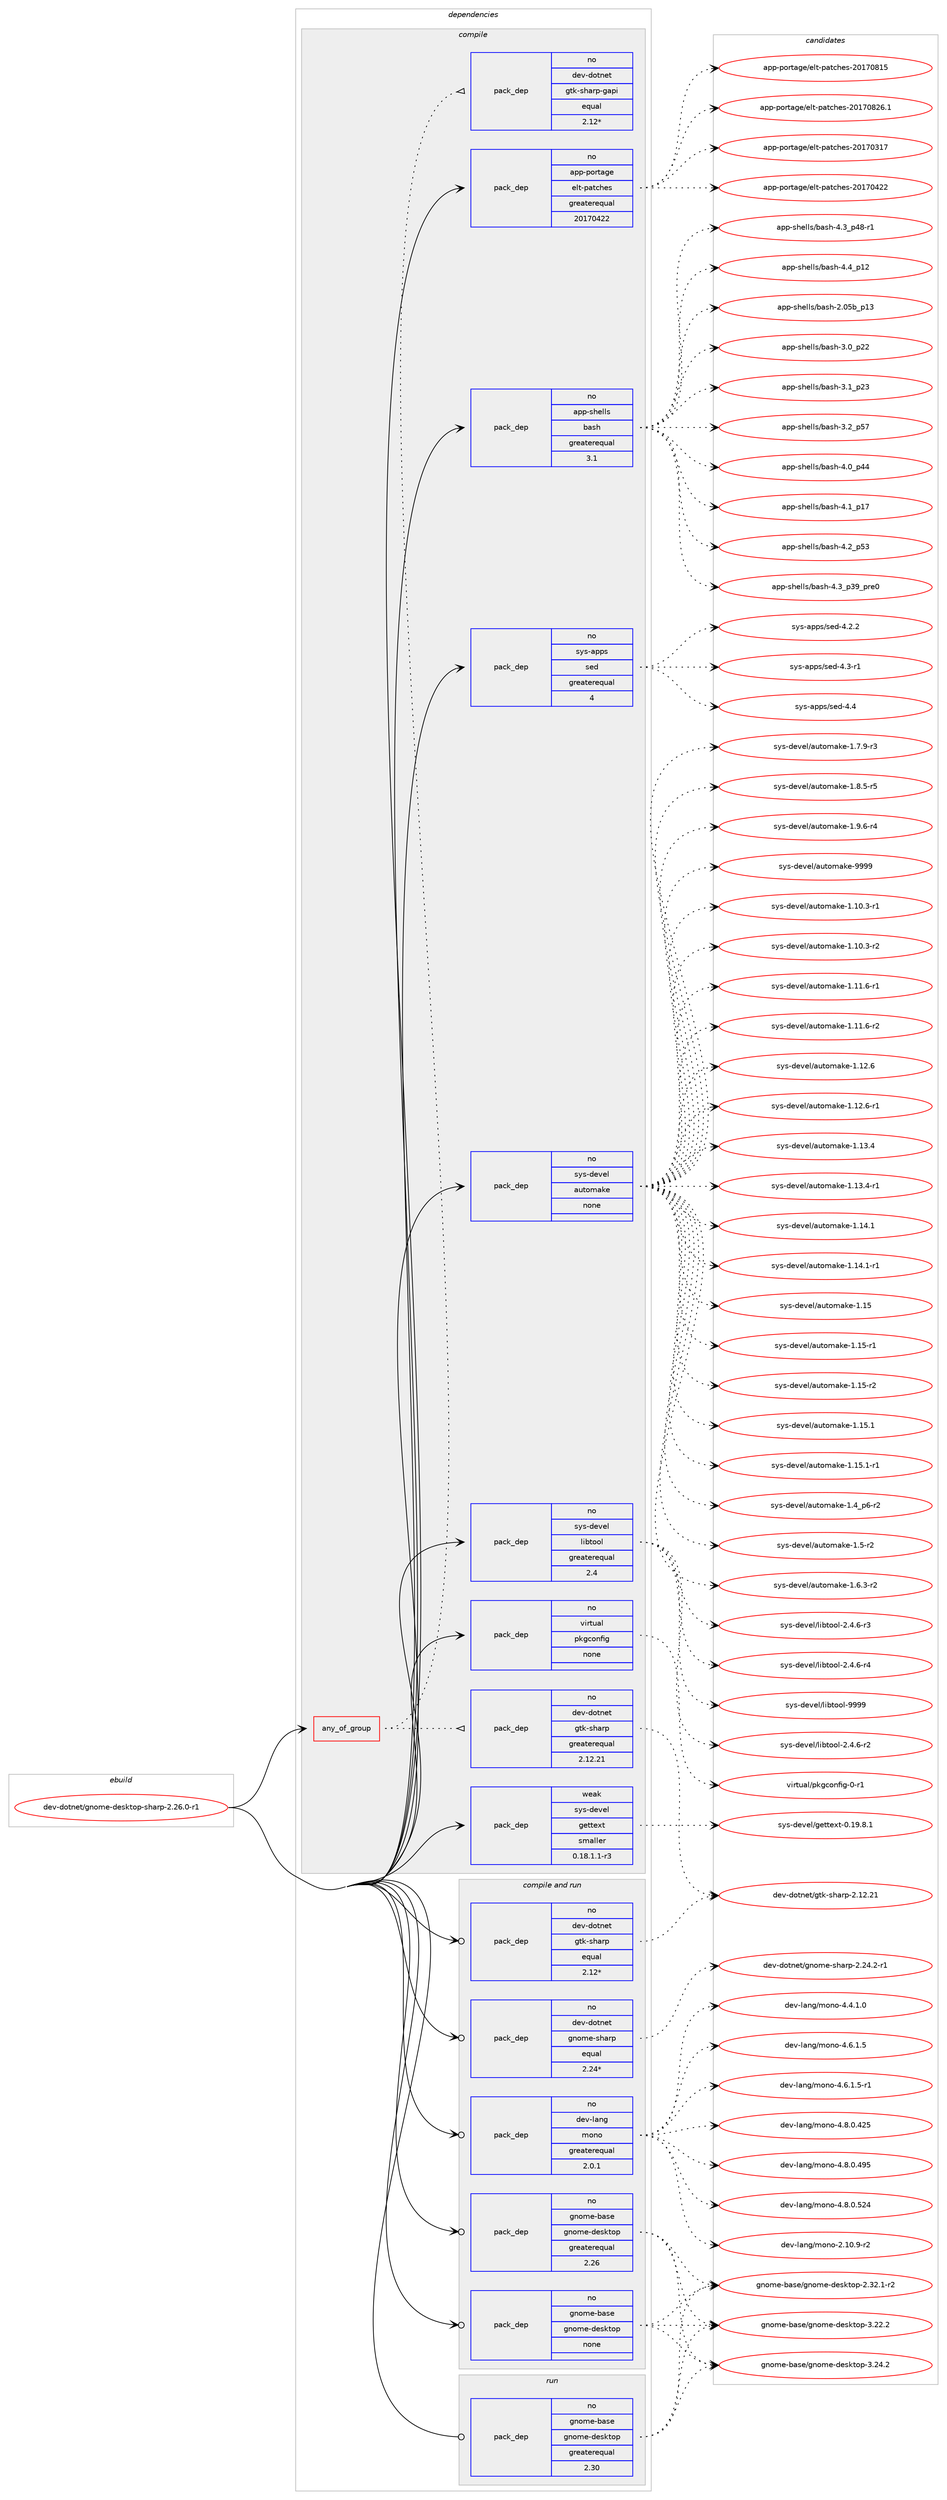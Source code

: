 digraph prolog {

# *************
# Graph options
# *************

newrank=true;
concentrate=true;
compound=true;
graph [rankdir=LR,fontname=Helvetica,fontsize=10,ranksep=1.5];#, ranksep=2.5, nodesep=0.2];
edge  [arrowhead=vee];
node  [fontname=Helvetica,fontsize=10];

# **********
# The ebuild
# **********

subgraph cluster_leftcol {
color=gray;
rank=same;
label=<<i>ebuild</i>>;
id [label="dev-dotnet/gnome-desktop-sharp-2.26.0-r1", color=red, width=4, href="../dev-dotnet/gnome-desktop-sharp-2.26.0-r1.svg"];
}

# ****************
# The dependencies
# ****************

subgraph cluster_midcol {
color=gray;
label=<<i>dependencies</i>>;
subgraph cluster_compile {
fillcolor="#eeeeee";
style=filled;
label=<<i>compile</i>>;
subgraph any1555 {
dependency71415 [label=<<TABLE BORDER="0" CELLBORDER="1" CELLSPACING="0" CELLPADDING="4"><TR><TD CELLPADDING="10">any_of_group</TD></TR></TABLE>>, shape=none, color=red];subgraph pack52362 {
dependency71416 [label=<<TABLE BORDER="0" CELLBORDER="1" CELLSPACING="0" CELLPADDING="4" WIDTH="220"><TR><TD ROWSPAN="6" CELLPADDING="30">pack_dep</TD></TR><TR><TD WIDTH="110">no</TD></TR><TR><TD>dev-dotnet</TD></TR><TR><TD>gtk-sharp</TD></TR><TR><TD>greaterequal</TD></TR><TR><TD>2.12.21</TD></TR></TABLE>>, shape=none, color=blue];
}
dependency71415:e -> dependency71416:w [weight=20,style="dotted",arrowhead="oinv"];
subgraph pack52363 {
dependency71417 [label=<<TABLE BORDER="0" CELLBORDER="1" CELLSPACING="0" CELLPADDING="4" WIDTH="220"><TR><TD ROWSPAN="6" CELLPADDING="30">pack_dep</TD></TR><TR><TD WIDTH="110">no</TD></TR><TR><TD>dev-dotnet</TD></TR><TR><TD>gtk-sharp-gapi</TD></TR><TR><TD>equal</TD></TR><TR><TD>2.12*</TD></TR></TABLE>>, shape=none, color=blue];
}
dependency71415:e -> dependency71417:w [weight=20,style="dotted",arrowhead="oinv"];
}
id:e -> dependency71415:w [weight=20,style="solid",arrowhead="vee"];
subgraph pack52364 {
dependency71418 [label=<<TABLE BORDER="0" CELLBORDER="1" CELLSPACING="0" CELLPADDING="4" WIDTH="220"><TR><TD ROWSPAN="6" CELLPADDING="30">pack_dep</TD></TR><TR><TD WIDTH="110">no</TD></TR><TR><TD>app-portage</TD></TR><TR><TD>elt-patches</TD></TR><TR><TD>greaterequal</TD></TR><TR><TD>20170422</TD></TR></TABLE>>, shape=none, color=blue];
}
id:e -> dependency71418:w [weight=20,style="solid",arrowhead="vee"];
subgraph pack52365 {
dependency71419 [label=<<TABLE BORDER="0" CELLBORDER="1" CELLSPACING="0" CELLPADDING="4" WIDTH="220"><TR><TD ROWSPAN="6" CELLPADDING="30">pack_dep</TD></TR><TR><TD WIDTH="110">no</TD></TR><TR><TD>app-shells</TD></TR><TR><TD>bash</TD></TR><TR><TD>greaterequal</TD></TR><TR><TD>3.1</TD></TR></TABLE>>, shape=none, color=blue];
}
id:e -> dependency71419:w [weight=20,style="solid",arrowhead="vee"];
subgraph pack52366 {
dependency71420 [label=<<TABLE BORDER="0" CELLBORDER="1" CELLSPACING="0" CELLPADDING="4" WIDTH="220"><TR><TD ROWSPAN="6" CELLPADDING="30">pack_dep</TD></TR><TR><TD WIDTH="110">no</TD></TR><TR><TD>sys-apps</TD></TR><TR><TD>sed</TD></TR><TR><TD>greaterequal</TD></TR><TR><TD>4</TD></TR></TABLE>>, shape=none, color=blue];
}
id:e -> dependency71420:w [weight=20,style="solid",arrowhead="vee"];
subgraph pack52367 {
dependency71421 [label=<<TABLE BORDER="0" CELLBORDER="1" CELLSPACING="0" CELLPADDING="4" WIDTH="220"><TR><TD ROWSPAN="6" CELLPADDING="30">pack_dep</TD></TR><TR><TD WIDTH="110">no</TD></TR><TR><TD>sys-devel</TD></TR><TR><TD>automake</TD></TR><TR><TD>none</TD></TR><TR><TD></TD></TR></TABLE>>, shape=none, color=blue];
}
id:e -> dependency71421:w [weight=20,style="solid",arrowhead="vee"];
subgraph pack52368 {
dependency71422 [label=<<TABLE BORDER="0" CELLBORDER="1" CELLSPACING="0" CELLPADDING="4" WIDTH="220"><TR><TD ROWSPAN="6" CELLPADDING="30">pack_dep</TD></TR><TR><TD WIDTH="110">no</TD></TR><TR><TD>sys-devel</TD></TR><TR><TD>libtool</TD></TR><TR><TD>greaterequal</TD></TR><TR><TD>2.4</TD></TR></TABLE>>, shape=none, color=blue];
}
id:e -> dependency71422:w [weight=20,style="solid",arrowhead="vee"];
subgraph pack52369 {
dependency71423 [label=<<TABLE BORDER="0" CELLBORDER="1" CELLSPACING="0" CELLPADDING="4" WIDTH="220"><TR><TD ROWSPAN="6" CELLPADDING="30">pack_dep</TD></TR><TR><TD WIDTH="110">no</TD></TR><TR><TD>virtual</TD></TR><TR><TD>pkgconfig</TD></TR><TR><TD>none</TD></TR><TR><TD></TD></TR></TABLE>>, shape=none, color=blue];
}
id:e -> dependency71423:w [weight=20,style="solid",arrowhead="vee"];
subgraph pack52370 {
dependency71424 [label=<<TABLE BORDER="0" CELLBORDER="1" CELLSPACING="0" CELLPADDING="4" WIDTH="220"><TR><TD ROWSPAN="6" CELLPADDING="30">pack_dep</TD></TR><TR><TD WIDTH="110">weak</TD></TR><TR><TD>sys-devel</TD></TR><TR><TD>gettext</TD></TR><TR><TD>smaller</TD></TR><TR><TD>0.18.1.1-r3</TD></TR></TABLE>>, shape=none, color=blue];
}
id:e -> dependency71424:w [weight=20,style="solid",arrowhead="vee"];
}
subgraph cluster_compileandrun {
fillcolor="#eeeeee";
style=filled;
label=<<i>compile and run</i>>;
subgraph pack52371 {
dependency71425 [label=<<TABLE BORDER="0" CELLBORDER="1" CELLSPACING="0" CELLPADDING="4" WIDTH="220"><TR><TD ROWSPAN="6" CELLPADDING="30">pack_dep</TD></TR><TR><TD WIDTH="110">no</TD></TR><TR><TD>dev-dotnet</TD></TR><TR><TD>gnome-sharp</TD></TR><TR><TD>equal</TD></TR><TR><TD>2.24*</TD></TR></TABLE>>, shape=none, color=blue];
}
id:e -> dependency71425:w [weight=20,style="solid",arrowhead="odotvee"];
subgraph pack52372 {
dependency71426 [label=<<TABLE BORDER="0" CELLBORDER="1" CELLSPACING="0" CELLPADDING="4" WIDTH="220"><TR><TD ROWSPAN="6" CELLPADDING="30">pack_dep</TD></TR><TR><TD WIDTH="110">no</TD></TR><TR><TD>dev-dotnet</TD></TR><TR><TD>gtk-sharp</TD></TR><TR><TD>equal</TD></TR><TR><TD>2.12*</TD></TR></TABLE>>, shape=none, color=blue];
}
id:e -> dependency71426:w [weight=20,style="solid",arrowhead="odotvee"];
subgraph pack52373 {
dependency71427 [label=<<TABLE BORDER="0" CELLBORDER="1" CELLSPACING="0" CELLPADDING="4" WIDTH="220"><TR><TD ROWSPAN="6" CELLPADDING="30">pack_dep</TD></TR><TR><TD WIDTH="110">no</TD></TR><TR><TD>dev-lang</TD></TR><TR><TD>mono</TD></TR><TR><TD>greaterequal</TD></TR><TR><TD>2.0.1</TD></TR></TABLE>>, shape=none, color=blue];
}
id:e -> dependency71427:w [weight=20,style="solid",arrowhead="odotvee"];
subgraph pack52374 {
dependency71428 [label=<<TABLE BORDER="0" CELLBORDER="1" CELLSPACING="0" CELLPADDING="4" WIDTH="220"><TR><TD ROWSPAN="6" CELLPADDING="30">pack_dep</TD></TR><TR><TD WIDTH="110">no</TD></TR><TR><TD>gnome-base</TD></TR><TR><TD>gnome-desktop</TD></TR><TR><TD>greaterequal</TD></TR><TR><TD>2.26</TD></TR></TABLE>>, shape=none, color=blue];
}
id:e -> dependency71428:w [weight=20,style="solid",arrowhead="odotvee"];
subgraph pack52375 {
dependency71429 [label=<<TABLE BORDER="0" CELLBORDER="1" CELLSPACING="0" CELLPADDING="4" WIDTH="220"><TR><TD ROWSPAN="6" CELLPADDING="30">pack_dep</TD></TR><TR><TD WIDTH="110">no</TD></TR><TR><TD>gnome-base</TD></TR><TR><TD>gnome-desktop</TD></TR><TR><TD>none</TD></TR><TR><TD></TD></TR></TABLE>>, shape=none, color=blue];
}
id:e -> dependency71429:w [weight=20,style="solid",arrowhead="odotvee"];
}
subgraph cluster_run {
fillcolor="#eeeeee";
style=filled;
label=<<i>run</i>>;
subgraph pack52376 {
dependency71430 [label=<<TABLE BORDER="0" CELLBORDER="1" CELLSPACING="0" CELLPADDING="4" WIDTH="220"><TR><TD ROWSPAN="6" CELLPADDING="30">pack_dep</TD></TR><TR><TD WIDTH="110">no</TD></TR><TR><TD>gnome-base</TD></TR><TR><TD>gnome-desktop</TD></TR><TR><TD>greaterequal</TD></TR><TR><TD>2.30</TD></TR></TABLE>>, shape=none, color=blue];
}
id:e -> dependency71430:w [weight=20,style="solid",arrowhead="odot"];
}
}

# **************
# The candidates
# **************

subgraph cluster_choices {
rank=same;
color=gray;
label=<<i>candidates</i>>;

subgraph choice52362 {
color=black;
nodesep=1;
choice100101118451001111161101011164710311610745115104971141124550464950465049 [label="dev-dotnet/gtk-sharp-2.12.21", color=red, width=4,href="../dev-dotnet/gtk-sharp-2.12.21.svg"];
dependency71416:e -> choice100101118451001111161101011164710311610745115104971141124550464950465049:w [style=dotted,weight="100"];
}
subgraph choice52363 {
color=black;
nodesep=1;
}
subgraph choice52364 {
color=black;
nodesep=1;
choice97112112451121111141169710310147101108116451129711699104101115455048495548514955 [label="app-portage/elt-patches-20170317", color=red, width=4,href="../app-portage/elt-patches-20170317.svg"];
choice97112112451121111141169710310147101108116451129711699104101115455048495548525050 [label="app-portage/elt-patches-20170422", color=red, width=4,href="../app-portage/elt-patches-20170422.svg"];
choice97112112451121111141169710310147101108116451129711699104101115455048495548564953 [label="app-portage/elt-patches-20170815", color=red, width=4,href="../app-portage/elt-patches-20170815.svg"];
choice971121124511211111411697103101471011081164511297116991041011154550484955485650544649 [label="app-portage/elt-patches-20170826.1", color=red, width=4,href="../app-portage/elt-patches-20170826.1.svg"];
dependency71418:e -> choice97112112451121111141169710310147101108116451129711699104101115455048495548514955:w [style=dotted,weight="100"];
dependency71418:e -> choice97112112451121111141169710310147101108116451129711699104101115455048495548525050:w [style=dotted,weight="100"];
dependency71418:e -> choice97112112451121111141169710310147101108116451129711699104101115455048495548564953:w [style=dotted,weight="100"];
dependency71418:e -> choice971121124511211111411697103101471011081164511297116991041011154550484955485650544649:w [style=dotted,weight="100"];
}
subgraph choice52365 {
color=black;
nodesep=1;
choice9711211245115104101108108115479897115104455046485398951124951 [label="app-shells/bash-2.05b_p13", color=red, width=4,href="../app-shells/bash-2.05b_p13.svg"];
choice971121124511510410110810811547989711510445514648951125050 [label="app-shells/bash-3.0_p22", color=red, width=4,href="../app-shells/bash-3.0_p22.svg"];
choice971121124511510410110810811547989711510445514649951125051 [label="app-shells/bash-3.1_p23", color=red, width=4,href="../app-shells/bash-3.1_p23.svg"];
choice971121124511510410110810811547989711510445514650951125355 [label="app-shells/bash-3.2_p57", color=red, width=4,href="../app-shells/bash-3.2_p57.svg"];
choice971121124511510410110810811547989711510445524648951125252 [label="app-shells/bash-4.0_p44", color=red, width=4,href="../app-shells/bash-4.0_p44.svg"];
choice971121124511510410110810811547989711510445524649951124955 [label="app-shells/bash-4.1_p17", color=red, width=4,href="../app-shells/bash-4.1_p17.svg"];
choice971121124511510410110810811547989711510445524650951125351 [label="app-shells/bash-4.2_p53", color=red, width=4,href="../app-shells/bash-4.2_p53.svg"];
choice9711211245115104101108108115479897115104455246519511251579511211410148 [label="app-shells/bash-4.3_p39_pre0", color=red, width=4,href="../app-shells/bash-4.3_p39_pre0.svg"];
choice9711211245115104101108108115479897115104455246519511252564511449 [label="app-shells/bash-4.3_p48-r1", color=red, width=4,href="../app-shells/bash-4.3_p48-r1.svg"];
choice971121124511510410110810811547989711510445524652951124950 [label="app-shells/bash-4.4_p12", color=red, width=4,href="../app-shells/bash-4.4_p12.svg"];
dependency71419:e -> choice9711211245115104101108108115479897115104455046485398951124951:w [style=dotted,weight="100"];
dependency71419:e -> choice971121124511510410110810811547989711510445514648951125050:w [style=dotted,weight="100"];
dependency71419:e -> choice971121124511510410110810811547989711510445514649951125051:w [style=dotted,weight="100"];
dependency71419:e -> choice971121124511510410110810811547989711510445514650951125355:w [style=dotted,weight="100"];
dependency71419:e -> choice971121124511510410110810811547989711510445524648951125252:w [style=dotted,weight="100"];
dependency71419:e -> choice971121124511510410110810811547989711510445524649951124955:w [style=dotted,weight="100"];
dependency71419:e -> choice971121124511510410110810811547989711510445524650951125351:w [style=dotted,weight="100"];
dependency71419:e -> choice9711211245115104101108108115479897115104455246519511251579511211410148:w [style=dotted,weight="100"];
dependency71419:e -> choice9711211245115104101108108115479897115104455246519511252564511449:w [style=dotted,weight="100"];
dependency71419:e -> choice971121124511510410110810811547989711510445524652951124950:w [style=dotted,weight="100"];
}
subgraph choice52366 {
color=black;
nodesep=1;
choice115121115459711211211547115101100455246504650 [label="sys-apps/sed-4.2.2", color=red, width=4,href="../sys-apps/sed-4.2.2.svg"];
choice115121115459711211211547115101100455246514511449 [label="sys-apps/sed-4.3-r1", color=red, width=4,href="../sys-apps/sed-4.3-r1.svg"];
choice11512111545971121121154711510110045524652 [label="sys-apps/sed-4.4", color=red, width=4,href="../sys-apps/sed-4.4.svg"];
dependency71420:e -> choice115121115459711211211547115101100455246504650:w [style=dotted,weight="100"];
dependency71420:e -> choice115121115459711211211547115101100455246514511449:w [style=dotted,weight="100"];
dependency71420:e -> choice11512111545971121121154711510110045524652:w [style=dotted,weight="100"];
}
subgraph choice52367 {
color=black;
nodesep=1;
choice11512111545100101118101108479711711611110997107101454946494846514511449 [label="sys-devel/automake-1.10.3-r1", color=red, width=4,href="../sys-devel/automake-1.10.3-r1.svg"];
choice11512111545100101118101108479711711611110997107101454946494846514511450 [label="sys-devel/automake-1.10.3-r2", color=red, width=4,href="../sys-devel/automake-1.10.3-r2.svg"];
choice11512111545100101118101108479711711611110997107101454946494946544511449 [label="sys-devel/automake-1.11.6-r1", color=red, width=4,href="../sys-devel/automake-1.11.6-r1.svg"];
choice11512111545100101118101108479711711611110997107101454946494946544511450 [label="sys-devel/automake-1.11.6-r2", color=red, width=4,href="../sys-devel/automake-1.11.6-r2.svg"];
choice1151211154510010111810110847971171161111099710710145494649504654 [label="sys-devel/automake-1.12.6", color=red, width=4,href="../sys-devel/automake-1.12.6.svg"];
choice11512111545100101118101108479711711611110997107101454946495046544511449 [label="sys-devel/automake-1.12.6-r1", color=red, width=4,href="../sys-devel/automake-1.12.6-r1.svg"];
choice1151211154510010111810110847971171161111099710710145494649514652 [label="sys-devel/automake-1.13.4", color=red, width=4,href="../sys-devel/automake-1.13.4.svg"];
choice11512111545100101118101108479711711611110997107101454946495146524511449 [label="sys-devel/automake-1.13.4-r1", color=red, width=4,href="../sys-devel/automake-1.13.4-r1.svg"];
choice1151211154510010111810110847971171161111099710710145494649524649 [label="sys-devel/automake-1.14.1", color=red, width=4,href="../sys-devel/automake-1.14.1.svg"];
choice11512111545100101118101108479711711611110997107101454946495246494511449 [label="sys-devel/automake-1.14.1-r1", color=red, width=4,href="../sys-devel/automake-1.14.1-r1.svg"];
choice115121115451001011181011084797117116111109971071014549464953 [label="sys-devel/automake-1.15", color=red, width=4,href="../sys-devel/automake-1.15.svg"];
choice1151211154510010111810110847971171161111099710710145494649534511449 [label="sys-devel/automake-1.15-r1", color=red, width=4,href="../sys-devel/automake-1.15-r1.svg"];
choice1151211154510010111810110847971171161111099710710145494649534511450 [label="sys-devel/automake-1.15-r2", color=red, width=4,href="../sys-devel/automake-1.15-r2.svg"];
choice1151211154510010111810110847971171161111099710710145494649534649 [label="sys-devel/automake-1.15.1", color=red, width=4,href="../sys-devel/automake-1.15.1.svg"];
choice11512111545100101118101108479711711611110997107101454946495346494511449 [label="sys-devel/automake-1.15.1-r1", color=red, width=4,href="../sys-devel/automake-1.15.1-r1.svg"];
choice115121115451001011181011084797117116111109971071014549465295112544511450 [label="sys-devel/automake-1.4_p6-r2", color=red, width=4,href="../sys-devel/automake-1.4_p6-r2.svg"];
choice11512111545100101118101108479711711611110997107101454946534511450 [label="sys-devel/automake-1.5-r2", color=red, width=4,href="../sys-devel/automake-1.5-r2.svg"];
choice115121115451001011181011084797117116111109971071014549465446514511450 [label="sys-devel/automake-1.6.3-r2", color=red, width=4,href="../sys-devel/automake-1.6.3-r2.svg"];
choice115121115451001011181011084797117116111109971071014549465546574511451 [label="sys-devel/automake-1.7.9-r3", color=red, width=4,href="../sys-devel/automake-1.7.9-r3.svg"];
choice115121115451001011181011084797117116111109971071014549465646534511453 [label="sys-devel/automake-1.8.5-r5", color=red, width=4,href="../sys-devel/automake-1.8.5-r5.svg"];
choice115121115451001011181011084797117116111109971071014549465746544511452 [label="sys-devel/automake-1.9.6-r4", color=red, width=4,href="../sys-devel/automake-1.9.6-r4.svg"];
choice115121115451001011181011084797117116111109971071014557575757 [label="sys-devel/automake-9999", color=red, width=4,href="../sys-devel/automake-9999.svg"];
dependency71421:e -> choice11512111545100101118101108479711711611110997107101454946494846514511449:w [style=dotted,weight="100"];
dependency71421:e -> choice11512111545100101118101108479711711611110997107101454946494846514511450:w [style=dotted,weight="100"];
dependency71421:e -> choice11512111545100101118101108479711711611110997107101454946494946544511449:w [style=dotted,weight="100"];
dependency71421:e -> choice11512111545100101118101108479711711611110997107101454946494946544511450:w [style=dotted,weight="100"];
dependency71421:e -> choice1151211154510010111810110847971171161111099710710145494649504654:w [style=dotted,weight="100"];
dependency71421:e -> choice11512111545100101118101108479711711611110997107101454946495046544511449:w [style=dotted,weight="100"];
dependency71421:e -> choice1151211154510010111810110847971171161111099710710145494649514652:w [style=dotted,weight="100"];
dependency71421:e -> choice11512111545100101118101108479711711611110997107101454946495146524511449:w [style=dotted,weight="100"];
dependency71421:e -> choice1151211154510010111810110847971171161111099710710145494649524649:w [style=dotted,weight="100"];
dependency71421:e -> choice11512111545100101118101108479711711611110997107101454946495246494511449:w [style=dotted,weight="100"];
dependency71421:e -> choice115121115451001011181011084797117116111109971071014549464953:w [style=dotted,weight="100"];
dependency71421:e -> choice1151211154510010111810110847971171161111099710710145494649534511449:w [style=dotted,weight="100"];
dependency71421:e -> choice1151211154510010111810110847971171161111099710710145494649534511450:w [style=dotted,weight="100"];
dependency71421:e -> choice1151211154510010111810110847971171161111099710710145494649534649:w [style=dotted,weight="100"];
dependency71421:e -> choice11512111545100101118101108479711711611110997107101454946495346494511449:w [style=dotted,weight="100"];
dependency71421:e -> choice115121115451001011181011084797117116111109971071014549465295112544511450:w [style=dotted,weight="100"];
dependency71421:e -> choice11512111545100101118101108479711711611110997107101454946534511450:w [style=dotted,weight="100"];
dependency71421:e -> choice115121115451001011181011084797117116111109971071014549465446514511450:w [style=dotted,weight="100"];
dependency71421:e -> choice115121115451001011181011084797117116111109971071014549465546574511451:w [style=dotted,weight="100"];
dependency71421:e -> choice115121115451001011181011084797117116111109971071014549465646534511453:w [style=dotted,weight="100"];
dependency71421:e -> choice115121115451001011181011084797117116111109971071014549465746544511452:w [style=dotted,weight="100"];
dependency71421:e -> choice115121115451001011181011084797117116111109971071014557575757:w [style=dotted,weight="100"];
}
subgraph choice52368 {
color=black;
nodesep=1;
choice1151211154510010111810110847108105981161111111084550465246544511450 [label="sys-devel/libtool-2.4.6-r2", color=red, width=4,href="../sys-devel/libtool-2.4.6-r2.svg"];
choice1151211154510010111810110847108105981161111111084550465246544511451 [label="sys-devel/libtool-2.4.6-r3", color=red, width=4,href="../sys-devel/libtool-2.4.6-r3.svg"];
choice1151211154510010111810110847108105981161111111084550465246544511452 [label="sys-devel/libtool-2.4.6-r4", color=red, width=4,href="../sys-devel/libtool-2.4.6-r4.svg"];
choice1151211154510010111810110847108105981161111111084557575757 [label="sys-devel/libtool-9999", color=red, width=4,href="../sys-devel/libtool-9999.svg"];
dependency71422:e -> choice1151211154510010111810110847108105981161111111084550465246544511450:w [style=dotted,weight="100"];
dependency71422:e -> choice1151211154510010111810110847108105981161111111084550465246544511451:w [style=dotted,weight="100"];
dependency71422:e -> choice1151211154510010111810110847108105981161111111084550465246544511452:w [style=dotted,weight="100"];
dependency71422:e -> choice1151211154510010111810110847108105981161111111084557575757:w [style=dotted,weight="100"];
}
subgraph choice52369 {
color=black;
nodesep=1;
choice11810511411611797108471121071039911111010210510345484511449 [label="virtual/pkgconfig-0-r1", color=red, width=4,href="../virtual/pkgconfig-0-r1.svg"];
dependency71423:e -> choice11810511411611797108471121071039911111010210510345484511449:w [style=dotted,weight="100"];
}
subgraph choice52370 {
color=black;
nodesep=1;
choice1151211154510010111810110847103101116116101120116454846495746564649 [label="sys-devel/gettext-0.19.8.1", color=red, width=4,href="../sys-devel/gettext-0.19.8.1.svg"];
dependency71424:e -> choice1151211154510010111810110847103101116116101120116454846495746564649:w [style=dotted,weight="100"];
}
subgraph choice52371 {
color=black;
nodesep=1;
choice10010111845100111116110101116471031101111091014511510497114112455046505246504511449 [label="dev-dotnet/gnome-sharp-2.24.2-r1", color=red, width=4,href="../dev-dotnet/gnome-sharp-2.24.2-r1.svg"];
dependency71425:e -> choice10010111845100111116110101116471031101111091014511510497114112455046505246504511449:w [style=dotted,weight="100"];
}
subgraph choice52372 {
color=black;
nodesep=1;
choice100101118451001111161101011164710311610745115104971141124550464950465049 [label="dev-dotnet/gtk-sharp-2.12.21", color=red, width=4,href="../dev-dotnet/gtk-sharp-2.12.21.svg"];
dependency71426:e -> choice100101118451001111161101011164710311610745115104971141124550464950465049:w [style=dotted,weight="100"];
}
subgraph choice52373 {
color=black;
nodesep=1;
choice100101118451089711010347109111110111455046494846574511450 [label="dev-lang/mono-2.10.9-r2", color=red, width=4,href="../dev-lang/mono-2.10.9-r2.svg"];
choice1001011184510897110103471091111101114552465246494648 [label="dev-lang/mono-4.4.1.0", color=red, width=4,href="../dev-lang/mono-4.4.1.0.svg"];
choice1001011184510897110103471091111101114552465446494653 [label="dev-lang/mono-4.6.1.5", color=red, width=4,href="../dev-lang/mono-4.6.1.5.svg"];
choice10010111845108971101034710911111011145524654464946534511449 [label="dev-lang/mono-4.6.1.5-r1", color=red, width=4,href="../dev-lang/mono-4.6.1.5-r1.svg"];
choice10010111845108971101034710911111011145524656464846525053 [label="dev-lang/mono-4.8.0.425", color=red, width=4,href="../dev-lang/mono-4.8.0.425.svg"];
choice10010111845108971101034710911111011145524656464846525753 [label="dev-lang/mono-4.8.0.495", color=red, width=4,href="../dev-lang/mono-4.8.0.495.svg"];
choice10010111845108971101034710911111011145524656464846535052 [label="dev-lang/mono-4.8.0.524", color=red, width=4,href="../dev-lang/mono-4.8.0.524.svg"];
dependency71427:e -> choice100101118451089711010347109111110111455046494846574511450:w [style=dotted,weight="100"];
dependency71427:e -> choice1001011184510897110103471091111101114552465246494648:w [style=dotted,weight="100"];
dependency71427:e -> choice1001011184510897110103471091111101114552465446494653:w [style=dotted,weight="100"];
dependency71427:e -> choice10010111845108971101034710911111011145524654464946534511449:w [style=dotted,weight="100"];
dependency71427:e -> choice10010111845108971101034710911111011145524656464846525053:w [style=dotted,weight="100"];
dependency71427:e -> choice10010111845108971101034710911111011145524656464846525753:w [style=dotted,weight="100"];
dependency71427:e -> choice10010111845108971101034710911111011145524656464846535052:w [style=dotted,weight="100"];
}
subgraph choice52374 {
color=black;
nodesep=1;
choice1031101111091014598971151014710311011110910145100101115107116111112455046515046494511450 [label="gnome-base/gnome-desktop-2.32.1-r2", color=red, width=4,href="../gnome-base/gnome-desktop-2.32.1-r2.svg"];
choice103110111109101459897115101471031101111091014510010111510711611111245514650504650 [label="gnome-base/gnome-desktop-3.22.2", color=red, width=4,href="../gnome-base/gnome-desktop-3.22.2.svg"];
choice103110111109101459897115101471031101111091014510010111510711611111245514650524650 [label="gnome-base/gnome-desktop-3.24.2", color=red, width=4,href="../gnome-base/gnome-desktop-3.24.2.svg"];
dependency71428:e -> choice1031101111091014598971151014710311011110910145100101115107116111112455046515046494511450:w [style=dotted,weight="100"];
dependency71428:e -> choice103110111109101459897115101471031101111091014510010111510711611111245514650504650:w [style=dotted,weight="100"];
dependency71428:e -> choice103110111109101459897115101471031101111091014510010111510711611111245514650524650:w [style=dotted,weight="100"];
}
subgraph choice52375 {
color=black;
nodesep=1;
choice1031101111091014598971151014710311011110910145100101115107116111112455046515046494511450 [label="gnome-base/gnome-desktop-2.32.1-r2", color=red, width=4,href="../gnome-base/gnome-desktop-2.32.1-r2.svg"];
choice103110111109101459897115101471031101111091014510010111510711611111245514650504650 [label="gnome-base/gnome-desktop-3.22.2", color=red, width=4,href="../gnome-base/gnome-desktop-3.22.2.svg"];
choice103110111109101459897115101471031101111091014510010111510711611111245514650524650 [label="gnome-base/gnome-desktop-3.24.2", color=red, width=4,href="../gnome-base/gnome-desktop-3.24.2.svg"];
dependency71429:e -> choice1031101111091014598971151014710311011110910145100101115107116111112455046515046494511450:w [style=dotted,weight="100"];
dependency71429:e -> choice103110111109101459897115101471031101111091014510010111510711611111245514650504650:w [style=dotted,weight="100"];
dependency71429:e -> choice103110111109101459897115101471031101111091014510010111510711611111245514650524650:w [style=dotted,weight="100"];
}
subgraph choice52376 {
color=black;
nodesep=1;
choice1031101111091014598971151014710311011110910145100101115107116111112455046515046494511450 [label="gnome-base/gnome-desktop-2.32.1-r2", color=red, width=4,href="../gnome-base/gnome-desktop-2.32.1-r2.svg"];
choice103110111109101459897115101471031101111091014510010111510711611111245514650504650 [label="gnome-base/gnome-desktop-3.22.2", color=red, width=4,href="../gnome-base/gnome-desktop-3.22.2.svg"];
choice103110111109101459897115101471031101111091014510010111510711611111245514650524650 [label="gnome-base/gnome-desktop-3.24.2", color=red, width=4,href="../gnome-base/gnome-desktop-3.24.2.svg"];
dependency71430:e -> choice1031101111091014598971151014710311011110910145100101115107116111112455046515046494511450:w [style=dotted,weight="100"];
dependency71430:e -> choice103110111109101459897115101471031101111091014510010111510711611111245514650504650:w [style=dotted,weight="100"];
dependency71430:e -> choice103110111109101459897115101471031101111091014510010111510711611111245514650524650:w [style=dotted,weight="100"];
}
}

}
